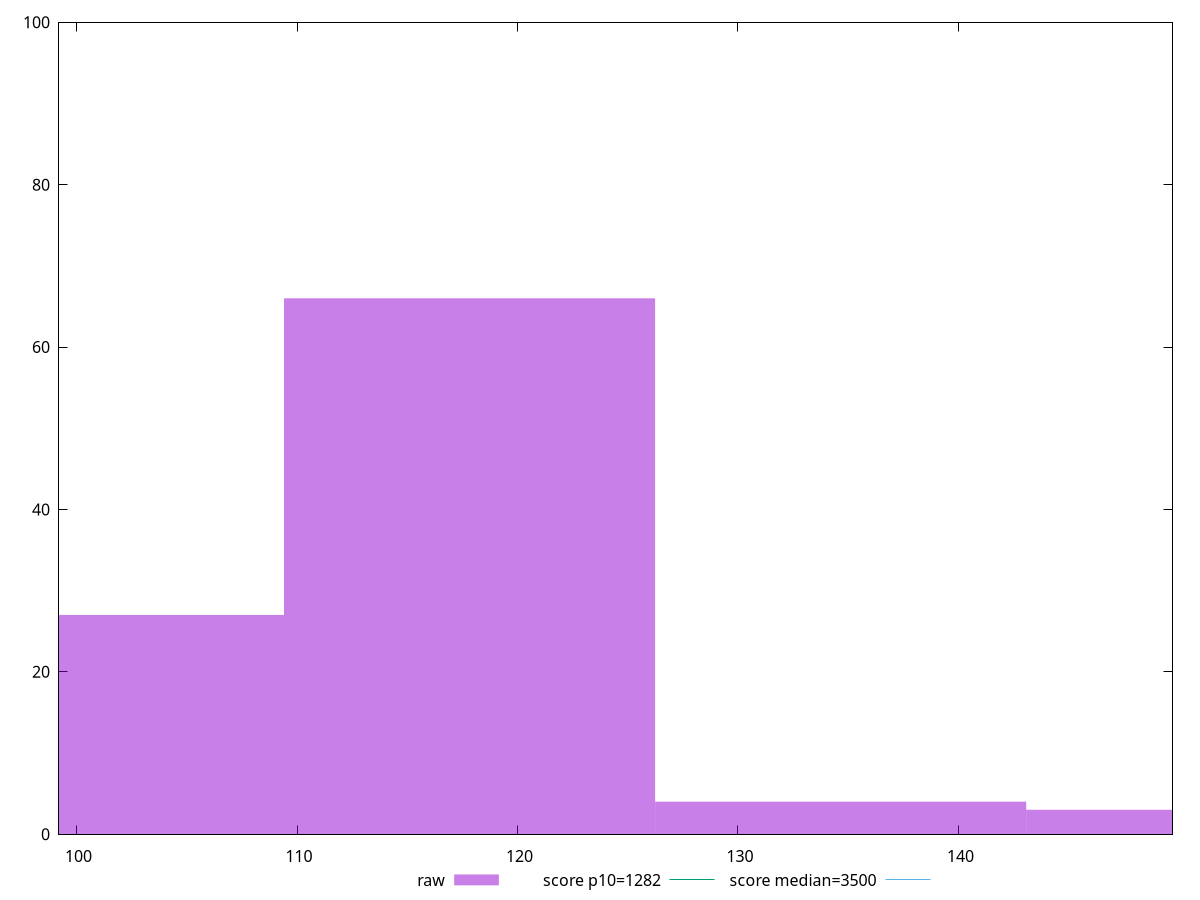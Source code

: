 reset

$raw <<EOF
117.82553993162281 66
100.99331994139098 27
134.65775992185465 4
151.48997991208648 3
EOF

set key outside below
set boxwidth 16.83221999023183
set xrange [99.20399999999998:149.7079999999999]
set yrange [0:100]
set trange [0:100]
set style fill transparent solid 0.5 noborder

set parametric
set terminal svg size 640, 490 enhanced background rgb 'white'
set output "report_00025_2021-02-22T21:38:55.199Z/bootup-time/samples/pages+cached+noadtech+nomedia/raw/histogram.svg"

plot $raw title "raw" with boxes, \
     1282,t title "score p10=1282", \
     3500,t title "score median=3500"

reset
